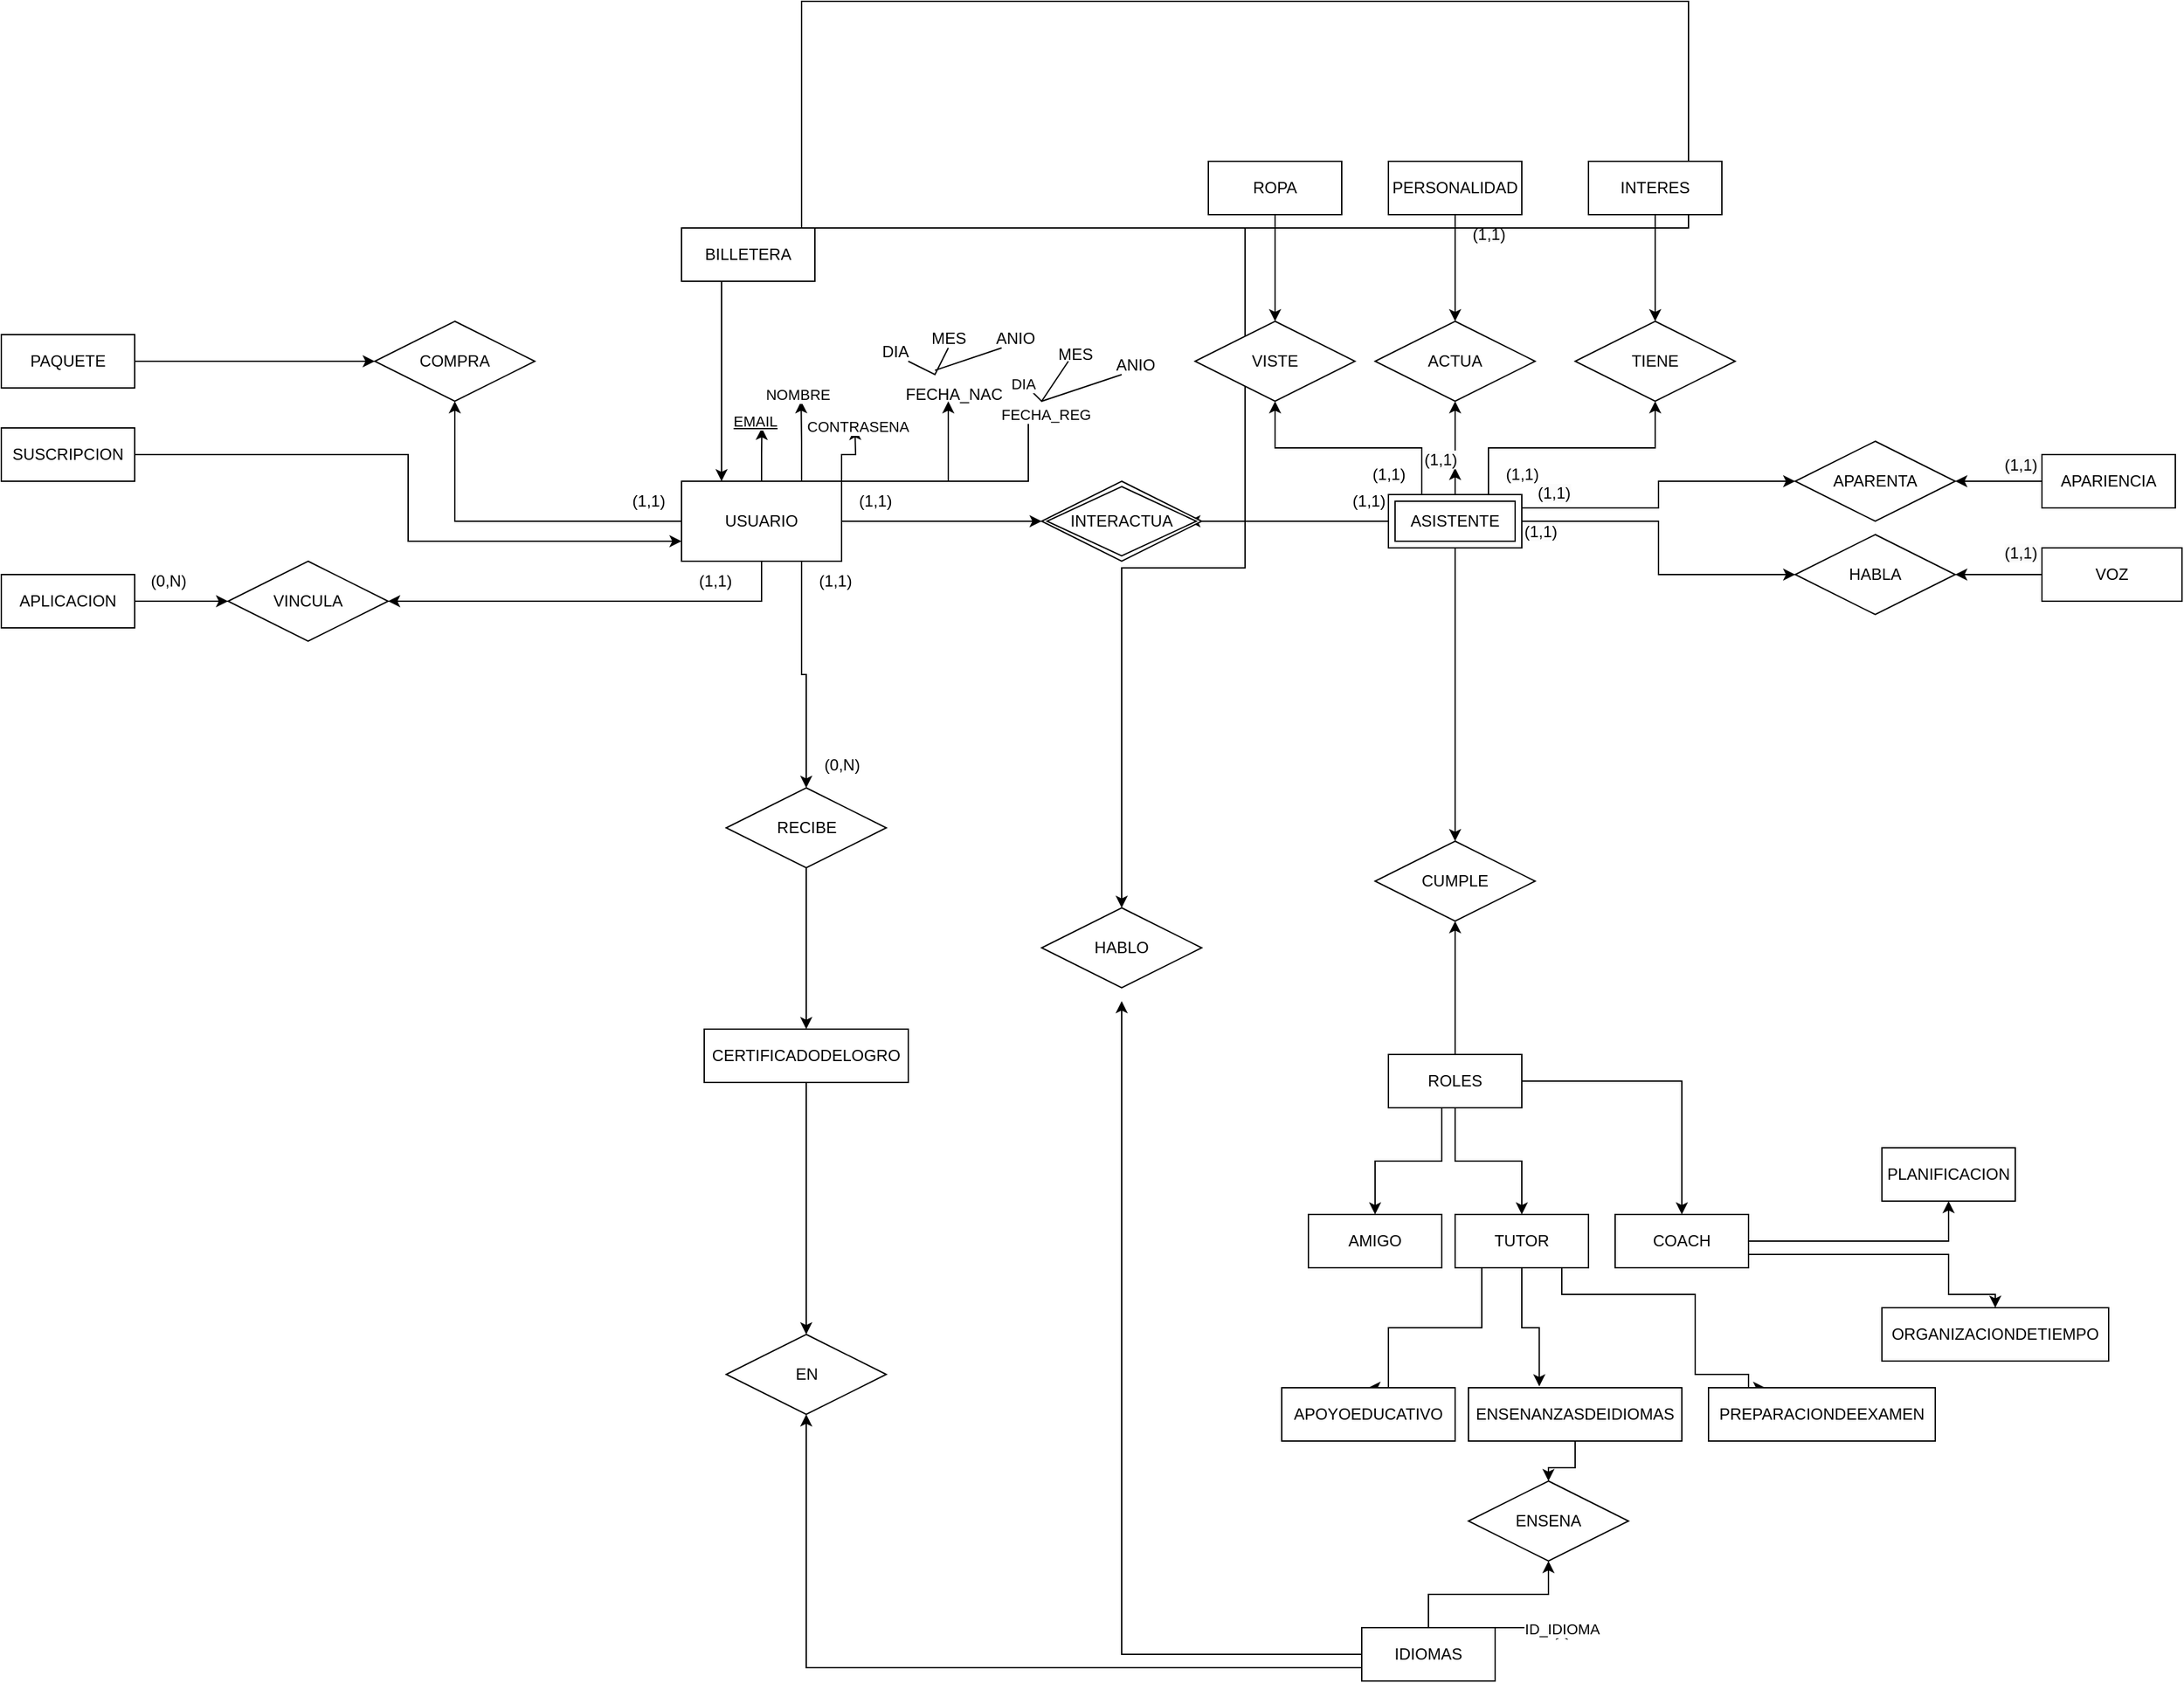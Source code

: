 <mxfile version="24.7.17">
  <diagram id="glA3qfK9mWjWR2VQTb70" name="Page-1">
    <mxGraphModel dx="2368" dy="2855" grid="1" gridSize="10" guides="1" tooltips="1" connect="1" arrows="1" fold="1" page="1" pageScale="1" pageWidth="850" pageHeight="1100" math="0" shadow="0">
      <root>
        <mxCell id="0" />
        <mxCell id="1" parent="0" />
        <mxCell id="zM9PvW_izpmIFjeX6-22-40" style="edgeStyle=orthogonalEdgeStyle;rounded=0;orthogonalLoop=1;jettySize=auto;html=1;entryX=0.5;entryY=0;entryDx=0;entryDy=0;" parent="1" source="zM9PvW_izpmIFjeX6-22-38" target="zM9PvW_izpmIFjeX6-22-39" edge="1">
          <mxGeometry relative="1" as="geometry" />
        </mxCell>
        <mxCell id="zM9PvW_izpmIFjeX6-22-38" value="" style="rounded=0;whiteSpace=wrap;html=1;" parent="1" vertex="1">
          <mxGeometry x="530" y="-1270" width="665" height="170" as="geometry" />
        </mxCell>
        <mxCell id="xiUm4P153vPyHrwuNTw2-10" style="edgeStyle=orthogonalEdgeStyle;rounded=0;orthogonalLoop=1;jettySize=auto;html=1;entryX=0.5;entryY=1;entryDx=0;entryDy=0;" parent="1" source="ocONnjmKs5eY3bMZPwjG-1" target="xiUm4P153vPyHrwuNTw2-8" edge="1">
          <mxGeometry relative="1" as="geometry" />
        </mxCell>
        <mxCell id="zM9PvW_izpmIFjeX6-22-1" style="edgeStyle=orthogonalEdgeStyle;rounded=0;orthogonalLoop=1;jettySize=auto;html=1;" parent="1" source="ocONnjmKs5eY3bMZPwjG-1" target="rTWoYVCPTd-qUIE6REDp-22" edge="1">
          <mxGeometry relative="1" as="geometry" />
        </mxCell>
        <mxCell id="zM9PvW_izpmIFjeX6-22-23" style="edgeStyle=orthogonalEdgeStyle;rounded=0;orthogonalLoop=1;jettySize=auto;html=1;" parent="1" source="ocONnjmKs5eY3bMZPwjG-1" target="xiUm4P153vPyHrwuNTw2-15" edge="1">
          <mxGeometry relative="1" as="geometry">
            <Array as="points">
              <mxPoint x="500" y="-820" />
            </Array>
          </mxGeometry>
        </mxCell>
        <mxCell id="zM9PvW_izpmIFjeX6-22-48" style="edgeStyle=orthogonalEdgeStyle;rounded=0;orthogonalLoop=1;jettySize=auto;html=1;exitX=0.75;exitY=1;exitDx=0;exitDy=0;entryX=0.5;entryY=0;entryDx=0;entryDy=0;" parent="1" source="ocONnjmKs5eY3bMZPwjG-1" target="zM9PvW_izpmIFjeX6-22-47" edge="1">
          <mxGeometry relative="1" as="geometry" />
        </mxCell>
        <mxCell id="kwDu7QGFgfub06rNrpmQ-7" style="edgeStyle=orthogonalEdgeStyle;rounded=0;orthogonalLoop=1;jettySize=auto;html=1;exitX=0.5;exitY=0;exitDx=0;exitDy=0;" edge="1" parent="1" source="ocONnjmKs5eY3bMZPwjG-1">
          <mxGeometry relative="1" as="geometry">
            <mxPoint x="500.235" y="-950" as="targetPoint" />
          </mxGeometry>
        </mxCell>
        <mxCell id="kwDu7QGFgfub06rNrpmQ-8" value="&lt;u&gt;EMAIL&lt;/u&gt;" style="edgeLabel;html=1;align=center;verticalAlign=middle;resizable=0;points=[];" vertex="1" connectable="0" parent="kwDu7QGFgfub06rNrpmQ-7">
          <mxGeometry x="1" y="8" relative="1" as="geometry">
            <mxPoint x="3" y="-6" as="offset" />
          </mxGeometry>
        </mxCell>
        <mxCell id="kwDu7QGFgfub06rNrpmQ-11" style="edgeStyle=orthogonalEdgeStyle;rounded=0;orthogonalLoop=1;jettySize=auto;html=1;exitX=0.75;exitY=0;exitDx=0;exitDy=0;" edge="1" parent="1" source="ocONnjmKs5eY3bMZPwjG-1">
          <mxGeometry relative="1" as="geometry">
            <mxPoint x="529.647" y="-970" as="targetPoint" />
          </mxGeometry>
        </mxCell>
        <mxCell id="kwDu7QGFgfub06rNrpmQ-12" value="NOMBRE" style="edgeLabel;html=1;align=center;verticalAlign=middle;resizable=0;points=[];" vertex="1" connectable="0" parent="kwDu7QGFgfub06rNrpmQ-11">
          <mxGeometry x="1" y="6" relative="1" as="geometry">
            <mxPoint x="3" y="-5" as="offset" />
          </mxGeometry>
        </mxCell>
        <mxCell id="kwDu7QGFgfub06rNrpmQ-13" style="edgeStyle=orthogonalEdgeStyle;rounded=0;orthogonalLoop=1;jettySize=auto;html=1;exitX=1;exitY=0;exitDx=0;exitDy=0;" edge="1" parent="1" source="ocONnjmKs5eY3bMZPwjG-1">
          <mxGeometry relative="1" as="geometry">
            <mxPoint x="570.0" y="-950" as="targetPoint" />
          </mxGeometry>
        </mxCell>
        <mxCell id="kwDu7QGFgfub06rNrpmQ-14" value="CONTRASENA" style="edgeLabel;html=1;align=center;verticalAlign=middle;resizable=0;points=[];" vertex="1" connectable="0" parent="kwDu7QGFgfub06rNrpmQ-13">
          <mxGeometry x="1" y="-2" relative="1" as="geometry">
            <mxPoint y="-1" as="offset" />
          </mxGeometry>
        </mxCell>
        <mxCell id="kwDu7QGFgfub06rNrpmQ-17" style="edgeStyle=orthogonalEdgeStyle;rounded=0;orthogonalLoop=1;jettySize=auto;html=1;exitX=1;exitY=0.25;exitDx=0;exitDy=0;" edge="1" parent="1" source="ocONnjmKs5eY3bMZPwjG-1">
          <mxGeometry relative="1" as="geometry">
            <mxPoint x="640" y="-970" as="targetPoint" />
            <Array as="points">
              <mxPoint x="560" y="-910" />
              <mxPoint x="640" y="-910" />
            </Array>
          </mxGeometry>
        </mxCell>
        <mxCell id="kwDu7QGFgfub06rNrpmQ-26" style="edgeStyle=orthogonalEdgeStyle;rounded=0;orthogonalLoop=1;jettySize=auto;html=1;exitX=1;exitY=0;exitDx=0;exitDy=0;" edge="1" parent="1" source="ocONnjmKs5eY3bMZPwjG-1">
          <mxGeometry relative="1" as="geometry">
            <mxPoint x="710" y="-960" as="targetPoint" />
            <Array as="points">
              <mxPoint x="700" y="-910" />
            </Array>
          </mxGeometry>
        </mxCell>
        <mxCell id="kwDu7QGFgfub06rNrpmQ-27" value="FECHA_REG" style="edgeLabel;html=1;align=center;verticalAlign=middle;resizable=0;points=[];" vertex="1" connectable="0" parent="kwDu7QGFgfub06rNrpmQ-26">
          <mxGeometry x="1" y="-3" relative="1" as="geometry">
            <mxPoint x="3" y="-3" as="offset" />
          </mxGeometry>
        </mxCell>
        <mxCell id="ocONnjmKs5eY3bMZPwjG-1" value="&lt;div&gt;USUARIO&lt;/div&gt;" style="rounded=0;whiteSpace=wrap;html=1;strokeColor=default;" parent="1" vertex="1">
          <mxGeometry x="440" y="-910" width="120" height="60" as="geometry" />
        </mxCell>
        <mxCell id="zM9PvW_izpmIFjeX6-22-10" style="edgeStyle=orthogonalEdgeStyle;rounded=0;orthogonalLoop=1;jettySize=auto;html=1;" parent="1" source="rTWoYVCPTd-qUIE6REDp-21" edge="1">
          <mxGeometry relative="1" as="geometry">
            <mxPoint x="820.0" y="-880" as="targetPoint" />
          </mxGeometry>
        </mxCell>
        <mxCell id="zM9PvW_izpmIFjeX6-22-12" style="edgeStyle=orthogonalEdgeStyle;rounded=0;orthogonalLoop=1;jettySize=auto;html=1;entryX=0.5;entryY=1;entryDx=0;entryDy=0;" parent="1" source="rTWoYVCPTd-qUIE6REDp-21" target="rTWoYVCPTd-qUIE6REDp-53" edge="1">
          <mxGeometry relative="1" as="geometry" />
        </mxCell>
        <mxCell id="zM9PvW_izpmIFjeX6-22-16" style="edgeStyle=orthogonalEdgeStyle;rounded=0;orthogonalLoop=1;jettySize=auto;html=1;" parent="1" source="rTWoYVCPTd-qUIE6REDp-21" edge="1">
          <mxGeometry relative="1" as="geometry">
            <mxPoint x="1020.0" y="-920" as="targetPoint" />
          </mxGeometry>
        </mxCell>
        <mxCell id="zM9PvW_izpmIFjeX6-22-17" style="edgeStyle=orthogonalEdgeStyle;rounded=0;orthogonalLoop=1;jettySize=auto;html=1;exitX=0.75;exitY=0;exitDx=0;exitDy=0;entryX=0.5;entryY=1;entryDx=0;entryDy=0;" parent="1" source="rTWoYVCPTd-qUIE6REDp-21" target="rTWoYVCPTd-qUIE6REDp-50" edge="1">
          <mxGeometry relative="1" as="geometry" />
        </mxCell>
        <mxCell id="zM9PvW_izpmIFjeX6-22-19" style="edgeStyle=orthogonalEdgeStyle;rounded=0;orthogonalLoop=1;jettySize=auto;html=1;exitX=0.25;exitY=0;exitDx=0;exitDy=0;entryX=0.5;entryY=1;entryDx=0;entryDy=0;" parent="1" source="rTWoYVCPTd-qUIE6REDp-21" target="rTWoYVCPTd-qUIE6REDp-46" edge="1">
          <mxGeometry relative="1" as="geometry" />
        </mxCell>
        <mxCell id="zM9PvW_izpmIFjeX6-22-25" style="edgeStyle=orthogonalEdgeStyle;rounded=0;orthogonalLoop=1;jettySize=auto;html=1;exitX=1;exitY=0.25;exitDx=0;exitDy=0;entryX=0;entryY=0.5;entryDx=0;entryDy=0;" parent="1" source="rTWoYVCPTd-qUIE6REDp-21" target="rTWoYVCPTd-qUIE6REDp-42" edge="1">
          <mxGeometry relative="1" as="geometry" />
        </mxCell>
        <mxCell id="zM9PvW_izpmIFjeX6-22-27" style="edgeStyle=orthogonalEdgeStyle;rounded=0;orthogonalLoop=1;jettySize=auto;html=1;entryX=0;entryY=0.5;entryDx=0;entryDy=0;" parent="1" source="rTWoYVCPTd-qUIE6REDp-21" target="rTWoYVCPTd-qUIE6REDp-36" edge="1">
          <mxGeometry relative="1" as="geometry" />
        </mxCell>
        <mxCell id="kwDu7QGFgfub06rNrpmQ-1" style="edgeStyle=orthogonalEdgeStyle;rounded=0;orthogonalLoop=1;jettySize=auto;html=1;entryX=0.5;entryY=0;entryDx=0;entryDy=0;" edge="1" parent="1" source="rTWoYVCPTd-qUIE6REDp-21" target="rTWoYVCPTd-qUIE6REDp-56">
          <mxGeometry relative="1" as="geometry" />
        </mxCell>
        <mxCell id="rTWoYVCPTd-qUIE6REDp-21" value="ASISTENTE" style="shape=ext;margin=3;double=1;whiteSpace=wrap;html=1;align=center;" parent="1" vertex="1">
          <mxGeometry x="970" y="-900" width="100" height="40" as="geometry" />
        </mxCell>
        <mxCell id="rTWoYVCPTd-qUIE6REDp-22" value="INTERACTUA" style="shape=rhombus;double=1;perimeter=rhombusPerimeter;whiteSpace=wrap;html=1;align=center;" parent="1" vertex="1">
          <mxGeometry x="710" y="-910" width="120" height="60" as="geometry" />
        </mxCell>
        <mxCell id="rTWoYVCPTd-qUIE6REDp-59" style="edgeStyle=orthogonalEdgeStyle;rounded=0;orthogonalLoop=1;jettySize=auto;html=1;entryX=0.5;entryY=0;entryDx=0;entryDy=0;" parent="1" source="rTWoYVCPTd-qUIE6REDp-25" target="rTWoYVCPTd-qUIE6REDp-28" edge="1">
          <mxGeometry relative="1" as="geometry">
            <Array as="points">
              <mxPoint x="1010" y="-400" />
              <mxPoint x="960" y="-400" />
            </Array>
          </mxGeometry>
        </mxCell>
        <mxCell id="rTWoYVCPTd-qUIE6REDp-60" style="edgeStyle=orthogonalEdgeStyle;rounded=0;orthogonalLoop=1;jettySize=auto;html=1;entryX=0.5;entryY=0;entryDx=0;entryDy=0;" parent="1" source="rTWoYVCPTd-qUIE6REDp-25" target="rTWoYVCPTd-qUIE6REDp-27" edge="1">
          <mxGeometry relative="1" as="geometry" />
        </mxCell>
        <mxCell id="rTWoYVCPTd-qUIE6REDp-62" style="edgeStyle=orthogonalEdgeStyle;rounded=0;orthogonalLoop=1;jettySize=auto;html=1;entryX=0.5;entryY=0;entryDx=0;entryDy=0;" parent="1" source="rTWoYVCPTd-qUIE6REDp-25" target="rTWoYVCPTd-qUIE6REDp-61" edge="1">
          <mxGeometry relative="1" as="geometry" />
        </mxCell>
        <mxCell id="kwDu7QGFgfub06rNrpmQ-2" style="edgeStyle=orthogonalEdgeStyle;rounded=0;orthogonalLoop=1;jettySize=auto;html=1;entryX=0.5;entryY=1;entryDx=0;entryDy=0;" edge="1" parent="1" source="rTWoYVCPTd-qUIE6REDp-25" target="rTWoYVCPTd-qUIE6REDp-56">
          <mxGeometry relative="1" as="geometry" />
        </mxCell>
        <mxCell id="rTWoYVCPTd-qUIE6REDp-25" value="ROLES" style="whiteSpace=wrap;html=1;align=center;" parent="1" vertex="1">
          <mxGeometry x="970" y="-480" width="100" height="40" as="geometry" />
        </mxCell>
        <mxCell id="rTWoYVCPTd-qUIE6REDp-68" style="edgeStyle=orthogonalEdgeStyle;rounded=0;orthogonalLoop=1;jettySize=auto;html=1;entryX=0.5;entryY=0;entryDx=0;entryDy=0;" parent="1" source="rTWoYVCPTd-qUIE6REDp-27" target="rTWoYVCPTd-qUIE6REDp-67" edge="1">
          <mxGeometry relative="1" as="geometry">
            <Array as="points">
              <mxPoint x="1040" y="-275" />
              <mxPoint x="970" y="-275" />
            </Array>
          </mxGeometry>
        </mxCell>
        <mxCell id="rTWoYVCPTd-qUIE6REDp-70" style="edgeStyle=orthogonalEdgeStyle;rounded=0;orthogonalLoop=1;jettySize=auto;html=1;entryX=0.25;entryY=0;entryDx=0;entryDy=0;" parent="1" source="rTWoYVCPTd-qUIE6REDp-27" target="rTWoYVCPTd-qUIE6REDp-63" edge="1">
          <mxGeometry relative="1" as="geometry">
            <Array as="points">
              <mxPoint x="1100" y="-300" />
              <mxPoint x="1200" y="-300" />
              <mxPoint x="1200" y="-240" />
              <mxPoint x="1240" y="-240" />
              <mxPoint x="1240" y="-230" />
            </Array>
          </mxGeometry>
        </mxCell>
        <mxCell id="rTWoYVCPTd-qUIE6REDp-27" value="TUTOR" style="whiteSpace=wrap;html=1;align=center;" parent="1" vertex="1">
          <mxGeometry x="1020" y="-360" width="100" height="40" as="geometry" />
        </mxCell>
        <mxCell id="rTWoYVCPTd-qUIE6REDp-28" value="AMIGO" style="whiteSpace=wrap;html=1;align=center;" parent="1" vertex="1">
          <mxGeometry x="910" y="-360" width="100" height="40" as="geometry" />
        </mxCell>
        <mxCell id="zM9PvW_izpmIFjeX6-22-26" style="edgeStyle=orthogonalEdgeStyle;rounded=0;orthogonalLoop=1;jettySize=auto;html=1;entryX=1;entryY=0.5;entryDx=0;entryDy=0;" parent="1" source="rTWoYVCPTd-qUIE6REDp-29" target="rTWoYVCPTd-qUIE6REDp-42" edge="1">
          <mxGeometry relative="1" as="geometry" />
        </mxCell>
        <mxCell id="rTWoYVCPTd-qUIE6REDp-29" value="APARIENCIA" style="whiteSpace=wrap;html=1;align=center;" parent="1" vertex="1">
          <mxGeometry x="1460" y="-930" width="100" height="40" as="geometry" />
        </mxCell>
        <mxCell id="zM9PvW_izpmIFjeX6-22-28" style="edgeStyle=orthogonalEdgeStyle;rounded=0;orthogonalLoop=1;jettySize=auto;html=1;entryX=1;entryY=0.5;entryDx=0;entryDy=0;" parent="1" source="rTWoYVCPTd-qUIE6REDp-30" target="rTWoYVCPTd-qUIE6REDp-36" edge="1">
          <mxGeometry relative="1" as="geometry" />
        </mxCell>
        <mxCell id="rTWoYVCPTd-qUIE6REDp-30" value="VOZ" style="whiteSpace=wrap;html=1;align=center;" parent="1" vertex="1">
          <mxGeometry x="1460" y="-860" width="105" height="40" as="geometry" />
        </mxCell>
        <mxCell id="rTWoYVCPTd-qUIE6REDp-54" style="edgeStyle=orthogonalEdgeStyle;rounded=0;orthogonalLoop=1;jettySize=auto;html=1;entryX=0.5;entryY=0;entryDx=0;entryDy=0;" parent="1" source="rTWoYVCPTd-qUIE6REDp-31" target="rTWoYVCPTd-qUIE6REDp-53" edge="1">
          <mxGeometry relative="1" as="geometry" />
        </mxCell>
        <mxCell id="rTWoYVCPTd-qUIE6REDp-31" value="PERSONALIDAD" style="whiteSpace=wrap;html=1;align=center;" parent="1" vertex="1">
          <mxGeometry x="970" y="-1150" width="100" height="40" as="geometry" />
        </mxCell>
        <mxCell id="rTWoYVCPTd-qUIE6REDp-51" style="edgeStyle=orthogonalEdgeStyle;rounded=0;orthogonalLoop=1;jettySize=auto;html=1;entryX=0.5;entryY=0;entryDx=0;entryDy=0;" parent="1" source="rTWoYVCPTd-qUIE6REDp-32" target="rTWoYVCPTd-qUIE6REDp-50" edge="1">
          <mxGeometry relative="1" as="geometry" />
        </mxCell>
        <mxCell id="rTWoYVCPTd-qUIE6REDp-32" value="INTERES" style="whiteSpace=wrap;html=1;align=center;" parent="1" vertex="1">
          <mxGeometry x="1120" y="-1150" width="100" height="40" as="geometry" />
        </mxCell>
        <mxCell id="zM9PvW_izpmIFjeX6-22-36" style="edgeStyle=orthogonalEdgeStyle;rounded=0;orthogonalLoop=1;jettySize=auto;html=1;entryX=0.5;entryY=1;entryDx=0;entryDy=0;" parent="1" source="rTWoYVCPTd-qUIE6REDp-33" target="rTWoYVCPTd-qUIE6REDp-73" edge="1">
          <mxGeometry relative="1" as="geometry" />
        </mxCell>
        <mxCell id="zM9PvW_izpmIFjeX6-22-46" style="edgeStyle=orthogonalEdgeStyle;rounded=0;orthogonalLoop=1;jettySize=auto;html=1;exitX=0;exitY=0.75;exitDx=0;exitDy=0;entryX=0.5;entryY=1;entryDx=0;entryDy=0;" parent="1" source="rTWoYVCPTd-qUIE6REDp-33" target="zM9PvW_izpmIFjeX6-22-43" edge="1">
          <mxGeometry relative="1" as="geometry" />
        </mxCell>
        <mxCell id="kwDu7QGFgfub06rNrpmQ-3" style="edgeStyle=orthogonalEdgeStyle;rounded=0;orthogonalLoop=1;jettySize=auto;html=1;" edge="1" parent="1" source="rTWoYVCPTd-qUIE6REDp-33">
          <mxGeometry relative="1" as="geometry">
            <mxPoint x="1100.0" y="-50" as="targetPoint" />
            <Array as="points">
              <mxPoint x="1075" y="-50" />
              <mxPoint x="1100" y="-49" />
            </Array>
          </mxGeometry>
        </mxCell>
        <mxCell id="kwDu7QGFgfub06rNrpmQ-4" value="ID_IDIOMA" style="edgeLabel;html=1;align=center;verticalAlign=middle;resizable=0;points=[];" vertex="1" connectable="0" parent="kwDu7QGFgfub06rNrpmQ-3">
          <mxGeometry x="0.966" relative="1" as="geometry">
            <mxPoint as="offset" />
          </mxGeometry>
        </mxCell>
        <mxCell id="rTWoYVCPTd-qUIE6REDp-33" value="IDIOMAS" style="whiteSpace=wrap;html=1;align=center;" parent="1" vertex="1">
          <mxGeometry x="950" y="-50" width="100" height="40" as="geometry" />
        </mxCell>
        <mxCell id="zM9PvW_izpmIFjeX6-22-18" style="edgeStyle=orthogonalEdgeStyle;rounded=0;orthogonalLoop=1;jettySize=auto;html=1;entryX=0.5;entryY=0;entryDx=0;entryDy=0;" parent="1" source="rTWoYVCPTd-qUIE6REDp-34" target="rTWoYVCPTd-qUIE6REDp-46" edge="1">
          <mxGeometry relative="1" as="geometry" />
        </mxCell>
        <mxCell id="rTWoYVCPTd-qUIE6REDp-34" value="ROPA" style="whiteSpace=wrap;html=1;align=center;" parent="1" vertex="1">
          <mxGeometry x="835" y="-1150" width="100" height="40" as="geometry" />
        </mxCell>
        <mxCell id="rTWoYVCPTd-qUIE6REDp-36" value="HABLA" style="shape=rhombus;perimeter=rhombusPerimeter;whiteSpace=wrap;html=1;align=center;" parent="1" vertex="1">
          <mxGeometry x="1275" y="-870" width="120" height="60" as="geometry" />
        </mxCell>
        <mxCell id="rTWoYVCPTd-qUIE6REDp-42" value="APARENTA" style="shape=rhombus;perimeter=rhombusPerimeter;whiteSpace=wrap;html=1;align=center;" parent="1" vertex="1">
          <mxGeometry x="1275" y="-940" width="120" height="60" as="geometry" />
        </mxCell>
        <mxCell id="rTWoYVCPTd-qUIE6REDp-46" value="VISTE" style="shape=rhombus;perimeter=rhombusPerimeter;whiteSpace=wrap;html=1;align=center;" parent="1" vertex="1">
          <mxGeometry x="825" y="-1030" width="120" height="60" as="geometry" />
        </mxCell>
        <mxCell id="rTWoYVCPTd-qUIE6REDp-50" value="TIENE" style="shape=rhombus;perimeter=rhombusPerimeter;whiteSpace=wrap;html=1;align=center;" parent="1" vertex="1">
          <mxGeometry x="1110" y="-1030" width="120" height="60" as="geometry" />
        </mxCell>
        <mxCell id="rTWoYVCPTd-qUIE6REDp-53" value="ACTUA" style="shape=rhombus;perimeter=rhombusPerimeter;whiteSpace=wrap;html=1;align=center;" parent="1" vertex="1">
          <mxGeometry x="960" y="-1030" width="120" height="60" as="geometry" />
        </mxCell>
        <mxCell id="rTWoYVCPTd-qUIE6REDp-56" value="CUMPLE" style="shape=rhombus;perimeter=rhombusPerimeter;whiteSpace=wrap;html=1;align=center;" parent="1" vertex="1">
          <mxGeometry x="960" y="-640" width="120" height="60" as="geometry" />
        </mxCell>
        <mxCell id="rTWoYVCPTd-qUIE6REDp-71" style="edgeStyle=orthogonalEdgeStyle;rounded=0;orthogonalLoop=1;jettySize=auto;html=1;" parent="1" source="rTWoYVCPTd-qUIE6REDp-61" target="rTWoYVCPTd-qUIE6REDp-65" edge="1">
          <mxGeometry relative="1" as="geometry" />
        </mxCell>
        <mxCell id="rTWoYVCPTd-qUIE6REDp-72" style="edgeStyle=orthogonalEdgeStyle;rounded=0;orthogonalLoop=1;jettySize=auto;html=1;entryX=0.5;entryY=0;entryDx=0;entryDy=0;" parent="1" source="rTWoYVCPTd-qUIE6REDp-61" target="rTWoYVCPTd-qUIE6REDp-64" edge="1">
          <mxGeometry relative="1" as="geometry">
            <Array as="points">
              <mxPoint x="1390" y="-330" />
              <mxPoint x="1390" y="-300" />
              <mxPoint x="1425" y="-300" />
            </Array>
          </mxGeometry>
        </mxCell>
        <mxCell id="rTWoYVCPTd-qUIE6REDp-61" value="COACH" style="whiteSpace=wrap;html=1;align=center;" parent="1" vertex="1">
          <mxGeometry x="1140" y="-360" width="100" height="40" as="geometry" />
        </mxCell>
        <mxCell id="rTWoYVCPTd-qUIE6REDp-63" value="PREPARACIONDEEXAMEN" style="whiteSpace=wrap;html=1;align=center;" parent="1" vertex="1">
          <mxGeometry x="1210" y="-230" width="170" height="40" as="geometry" />
        </mxCell>
        <mxCell id="rTWoYVCPTd-qUIE6REDp-64" value="ORGANIZACIONDETIEMPO" style="whiteSpace=wrap;html=1;align=center;" parent="1" vertex="1">
          <mxGeometry x="1340" y="-290" width="170" height="40" as="geometry" />
        </mxCell>
        <mxCell id="rTWoYVCPTd-qUIE6REDp-65" value="PLANIFICACION" style="whiteSpace=wrap;html=1;align=center;" parent="1" vertex="1">
          <mxGeometry x="1340" y="-410" width="100" height="40" as="geometry" />
        </mxCell>
        <mxCell id="rTWoYVCPTd-qUIE6REDp-74" style="edgeStyle=orthogonalEdgeStyle;rounded=0;orthogonalLoop=1;jettySize=auto;html=1;entryX=0.5;entryY=0;entryDx=0;entryDy=0;" parent="1" source="rTWoYVCPTd-qUIE6REDp-66" target="rTWoYVCPTd-qUIE6REDp-73" edge="1">
          <mxGeometry relative="1" as="geometry" />
        </mxCell>
        <mxCell id="rTWoYVCPTd-qUIE6REDp-66" value="ENSENANZASDEIDIOMAS" style="whiteSpace=wrap;html=1;align=center;" parent="1" vertex="1">
          <mxGeometry x="1030" y="-230" width="160" height="40" as="geometry" />
        </mxCell>
        <mxCell id="rTWoYVCPTd-qUIE6REDp-67" value="APOYOEDUCATIVO" style="whiteSpace=wrap;html=1;align=center;" parent="1" vertex="1">
          <mxGeometry x="890" y="-230" width="130" height="40" as="geometry" />
        </mxCell>
        <mxCell id="rTWoYVCPTd-qUIE6REDp-69" style="edgeStyle=orthogonalEdgeStyle;rounded=0;orthogonalLoop=1;jettySize=auto;html=1;entryX=0.332;entryY=-0.025;entryDx=0;entryDy=0;entryPerimeter=0;" parent="1" source="rTWoYVCPTd-qUIE6REDp-27" target="rTWoYVCPTd-qUIE6REDp-66" edge="1">
          <mxGeometry relative="1" as="geometry" />
        </mxCell>
        <mxCell id="rTWoYVCPTd-qUIE6REDp-73" value="ENSENA" style="shape=rhombus;perimeter=rhombusPerimeter;whiteSpace=wrap;html=1;align=center;" parent="1" vertex="1">
          <mxGeometry x="1030" y="-160" width="120" height="60" as="geometry" />
        </mxCell>
        <mxCell id="xiUm4P153vPyHrwuNTw2-13" style="edgeStyle=orthogonalEdgeStyle;rounded=0;orthogonalLoop=1;jettySize=auto;html=1;entryX=0.25;entryY=0;entryDx=0;entryDy=0;" parent="1" source="xiUm4P153vPyHrwuNTw2-2" target="ocONnjmKs5eY3bMZPwjG-1" edge="1">
          <mxGeometry relative="1" as="geometry">
            <Array as="points">
              <mxPoint x="470" y="-1040" />
              <mxPoint x="470" y="-1040" />
            </Array>
          </mxGeometry>
        </mxCell>
        <mxCell id="xiUm4P153vPyHrwuNTw2-2" value="BILLETERA" style="whiteSpace=wrap;html=1;align=center;" parent="1" vertex="1">
          <mxGeometry x="440" y="-1100" width="100" height="40" as="geometry" />
        </mxCell>
        <mxCell id="xiUm4P153vPyHrwuNTw2-12" style="edgeStyle=orthogonalEdgeStyle;rounded=0;orthogonalLoop=1;jettySize=auto;html=1;entryX=0;entryY=0.75;entryDx=0;entryDy=0;" parent="1" source="xiUm4P153vPyHrwuNTw2-5" target="ocONnjmKs5eY3bMZPwjG-1" edge="1">
          <mxGeometry relative="1" as="geometry" />
        </mxCell>
        <mxCell id="xiUm4P153vPyHrwuNTw2-5" value="SUSCRIPCION" style="whiteSpace=wrap;html=1;align=center;" parent="1" vertex="1">
          <mxGeometry x="-70" y="-950" width="100" height="40" as="geometry" />
        </mxCell>
        <mxCell id="xiUm4P153vPyHrwuNTw2-9" style="edgeStyle=orthogonalEdgeStyle;rounded=0;orthogonalLoop=1;jettySize=auto;html=1;" parent="1" source="xiUm4P153vPyHrwuNTw2-6" target="xiUm4P153vPyHrwuNTw2-8" edge="1">
          <mxGeometry relative="1" as="geometry" />
        </mxCell>
        <mxCell id="xiUm4P153vPyHrwuNTw2-6" value="PAQUETE" style="whiteSpace=wrap;html=1;align=center;" parent="1" vertex="1">
          <mxGeometry x="-70" y="-1020" width="100" height="40" as="geometry" />
        </mxCell>
        <mxCell id="xiUm4P153vPyHrwuNTw2-8" value="COMPRA" style="shape=rhombus;perimeter=rhombusPerimeter;whiteSpace=wrap;html=1;align=center;" parent="1" vertex="1">
          <mxGeometry x="210" y="-1030" width="120" height="60" as="geometry" />
        </mxCell>
        <mxCell id="xiUm4P153vPyHrwuNTw2-17" style="edgeStyle=orthogonalEdgeStyle;rounded=0;orthogonalLoop=1;jettySize=auto;html=1;entryX=0;entryY=0.5;entryDx=0;entryDy=0;" parent="1" source="xiUm4P153vPyHrwuNTw2-14" target="xiUm4P153vPyHrwuNTw2-15" edge="1">
          <mxGeometry relative="1" as="geometry" />
        </mxCell>
        <mxCell id="xiUm4P153vPyHrwuNTw2-14" value="APLICACION" style="whiteSpace=wrap;html=1;align=center;" parent="1" vertex="1">
          <mxGeometry x="-70" y="-840" width="100" height="40" as="geometry" />
        </mxCell>
        <mxCell id="xiUm4P153vPyHrwuNTw2-15" value="VINCULA" style="shape=rhombus;perimeter=rhombusPerimeter;whiteSpace=wrap;html=1;align=center;" parent="1" vertex="1">
          <mxGeometry x="100" y="-850" width="120" height="60" as="geometry" />
        </mxCell>
        <mxCell id="zM9PvW_izpmIFjeX6-22-2" value="(1,1)" style="text;html=1;align=center;verticalAlign=middle;resizable=0;points=[];autosize=1;strokeColor=none;fillColor=none;" parent="1" vertex="1">
          <mxGeometry x="560" y="-910" width="50" height="30" as="geometry" />
        </mxCell>
        <mxCell id="zM9PvW_izpmIFjeX6-22-3" value="(1,1)" style="text;html=1;align=center;verticalAlign=middle;resizable=0;points=[];autosize=1;strokeColor=none;fillColor=none;" parent="1" vertex="1">
          <mxGeometry x="390" y="-910" width="50" height="30" as="geometry" />
        </mxCell>
        <mxCell id="zM9PvW_izpmIFjeX6-22-8" value="(1,1)" style="text;html=1;align=center;verticalAlign=middle;resizable=0;points=[];autosize=1;strokeColor=none;fillColor=none;" parent="1" vertex="1">
          <mxGeometry x="440" y="-850" width="50" height="30" as="geometry" />
        </mxCell>
        <mxCell id="zM9PvW_izpmIFjeX6-22-9" value="(0,N)" style="text;html=1;align=center;verticalAlign=middle;resizable=0;points=[];autosize=1;strokeColor=none;fillColor=none;" parent="1" vertex="1">
          <mxGeometry x="30" y="-850" width="50" height="30" as="geometry" />
        </mxCell>
        <mxCell id="zM9PvW_izpmIFjeX6-22-11" value="(1,1)" style="text;html=1;align=center;verticalAlign=middle;resizable=0;points=[];autosize=1;strokeColor=none;fillColor=none;" parent="1" vertex="1">
          <mxGeometry x="930" y="-910" width="50" height="30" as="geometry" />
        </mxCell>
        <mxCell id="zM9PvW_izpmIFjeX6-22-13" value="(1,1)" style="text;html=1;align=center;verticalAlign=middle;resizable=0;points=[];autosize=1;strokeColor=none;fillColor=none;" parent="1" vertex="1">
          <mxGeometry x="1020" y="-1110" width="50" height="30" as="geometry" />
        </mxCell>
        <mxCell id="zM9PvW_izpmIFjeX6-22-20" value="(1,1)" style="text;html=1;align=center;verticalAlign=middle;resizable=0;points=[];autosize=1;strokeColor=none;fillColor=none;" parent="1" vertex="1">
          <mxGeometry x="945" y="-930" width="50" height="30" as="geometry" />
        </mxCell>
        <mxCell id="zM9PvW_izpmIFjeX6-22-21" value="(1,1)" style="text;html=1;align=center;verticalAlign=middle;resizable=0;points=[];autosize=1;strokeColor=none;fillColor=none;" parent="1" vertex="1">
          <mxGeometry x="1045" y="-930" width="50" height="30" as="geometry" />
        </mxCell>
        <mxCell id="zM9PvW_izpmIFjeX6-22-31" value="&lt;span style=&quot;color: rgb(0, 0, 0); font-family: Helvetica; font-size: 12px; font-style: normal; font-variant-ligatures: normal; font-variant-caps: normal; font-weight: 400; letter-spacing: normal; orphans: 2; text-align: center; text-indent: 0px; text-transform: none; widows: 2; word-spacing: 0px; -webkit-text-stroke-width: 0px; white-space: nowrap; background-color: rgb(251, 251, 251); text-decoration-thickness: initial; text-decoration-style: initial; text-decoration-color: initial; display: inline !important; float: none;&quot;&gt;(1,1)&lt;/span&gt;" style="text;whiteSpace=wrap;html=1;" parent="1" vertex="1">
          <mxGeometry x="1430" y="-870" width="60" height="40" as="geometry" />
        </mxCell>
        <mxCell id="zM9PvW_izpmIFjeX6-22-32" value="&#xa;&lt;span style=&quot;color: rgb(0, 0, 0); font-family: Helvetica; font-size: 12px; font-style: normal; font-variant-ligatures: normal; font-variant-caps: normal; font-weight: 400; letter-spacing: normal; orphans: 2; text-align: center; text-indent: 0px; text-transform: none; widows: 2; word-spacing: 0px; -webkit-text-stroke-width: 0px; white-space: nowrap; background-color: rgb(251, 251, 251); text-decoration-thickness: initial; text-decoration-style: initial; text-decoration-color: initial; display: inline !important; float: none;&quot;&gt;(1,1)&lt;/span&gt;&#xa;&#xa;" style="text;whiteSpace=wrap;html=1;" parent="1" vertex="1">
          <mxGeometry x="1070" y="-900" width="60" height="40" as="geometry" />
        </mxCell>
        <mxCell id="zM9PvW_izpmIFjeX6-22-33" value="&lt;span style=&quot;color: rgb(0, 0, 0); font-family: Helvetica; font-size: 12px; font-style: normal; font-variant-ligatures: normal; font-variant-caps: normal; font-weight: 400; letter-spacing: normal; orphans: 2; text-align: center; text-indent: 0px; text-transform: none; widows: 2; word-spacing: 0px; -webkit-text-stroke-width: 0px; white-space: nowrap; background-color: rgb(251, 251, 251); text-decoration-thickness: initial; text-decoration-style: initial; text-decoration-color: initial; display: inline !important; float: none;&quot;&gt;(1,1)&lt;/span&gt;" style="text;whiteSpace=wrap;html=1;" parent="1" vertex="1">
          <mxGeometry x="1080" y="-915" width="60" height="40" as="geometry" />
        </mxCell>
        <mxCell id="zM9PvW_izpmIFjeX6-22-34" value="&#xa;&lt;span style=&quot;color: rgb(0, 0, 0); font-family: Helvetica; font-size: 12px; font-style: normal; font-variant-ligatures: normal; font-variant-caps: normal; font-weight: 400; letter-spacing: normal; orphans: 2; text-align: center; text-indent: 0px; text-transform: none; widows: 2; word-spacing: 0px; -webkit-text-stroke-width: 0px; white-space: nowrap; background-color: rgb(251, 251, 251); text-decoration-thickness: initial; text-decoration-style: initial; text-decoration-color: initial; display: inline !important; float: none;&quot;&gt;(1,1)&lt;/span&gt;&#xa;&#xa;" style="text;whiteSpace=wrap;html=1;" parent="1" vertex="1">
          <mxGeometry x="1430" y="-950" width="60" height="40" as="geometry" />
        </mxCell>
        <mxCell id="zM9PvW_izpmIFjeX6-22-35" value="&lt;span style=&quot;color: rgb(0, 0, 0); font-family: Helvetica; font-size: 12px; font-style: normal; font-variant-ligatures: normal; font-variant-caps: normal; font-weight: 400; letter-spacing: normal; orphans: 2; text-align: center; text-indent: 0px; text-transform: none; widows: 2; word-spacing: 0px; -webkit-text-stroke-width: 0px; white-space: nowrap; background-color: rgb(251, 251, 251); text-decoration-thickness: initial; text-decoration-style: initial; text-decoration-color: initial; display: inline !important; float: none;&quot;&gt;(1,1)&lt;/span&gt;" style="text;whiteSpace=wrap;html=1;" parent="1" vertex="1">
          <mxGeometry x="995" y="-940" width="60" height="40" as="geometry" />
        </mxCell>
        <mxCell id="zM9PvW_izpmIFjeX6-22-39" value="HABLO" style="shape=rhombus;perimeter=rhombusPerimeter;whiteSpace=wrap;html=1;align=center;" parent="1" vertex="1">
          <mxGeometry x="710" y="-590" width="120" height="60" as="geometry" />
        </mxCell>
        <mxCell id="zM9PvW_izpmIFjeX6-22-41" style="edgeStyle=orthogonalEdgeStyle;rounded=0;orthogonalLoop=1;jettySize=auto;html=1;entryX=0.5;entryY=1.167;entryDx=0;entryDy=0;entryPerimeter=0;" parent="1" source="rTWoYVCPTd-qUIE6REDp-33" target="zM9PvW_izpmIFjeX6-22-39" edge="1">
          <mxGeometry relative="1" as="geometry" />
        </mxCell>
        <mxCell id="zM9PvW_izpmIFjeX6-22-44" style="edgeStyle=orthogonalEdgeStyle;rounded=0;orthogonalLoop=1;jettySize=auto;html=1;entryX=0.5;entryY=0;entryDx=0;entryDy=0;" parent="1" source="zM9PvW_izpmIFjeX6-22-42" target="zM9PvW_izpmIFjeX6-22-43" edge="1">
          <mxGeometry relative="1" as="geometry" />
        </mxCell>
        <mxCell id="zM9PvW_izpmIFjeX6-22-42" value="CERTIFICADODELOGRO" style="whiteSpace=wrap;html=1;align=center;" parent="1" vertex="1">
          <mxGeometry x="457" y="-499" width="153" height="40" as="geometry" />
        </mxCell>
        <mxCell id="zM9PvW_izpmIFjeX6-22-43" value="EN" style="shape=rhombus;perimeter=rhombusPerimeter;whiteSpace=wrap;html=1;align=center;" parent="1" vertex="1">
          <mxGeometry x="473.5" y="-270" width="120" height="60" as="geometry" />
        </mxCell>
        <mxCell id="zM9PvW_izpmIFjeX6-22-49" style="edgeStyle=orthogonalEdgeStyle;rounded=0;orthogonalLoop=1;jettySize=auto;html=1;entryX=0.5;entryY=0;entryDx=0;entryDy=0;" parent="1" source="zM9PvW_izpmIFjeX6-22-47" target="zM9PvW_izpmIFjeX6-22-42" edge="1">
          <mxGeometry relative="1" as="geometry" />
        </mxCell>
        <mxCell id="zM9PvW_izpmIFjeX6-22-47" value="RECIBE" style="shape=rhombus;perimeter=rhombusPerimeter;whiteSpace=wrap;html=1;align=center;" parent="1" vertex="1">
          <mxGeometry x="473.5" y="-680" width="120" height="60" as="geometry" />
        </mxCell>
        <mxCell id="zM9PvW_izpmIFjeX6-22-50" value="(1,1)" style="text;html=1;align=center;verticalAlign=middle;resizable=0;points=[];autosize=1;strokeColor=none;fillColor=none;" parent="1" vertex="1">
          <mxGeometry x="530" y="-850" width="50" height="30" as="geometry" />
        </mxCell>
        <mxCell id="zM9PvW_izpmIFjeX6-22-51" value="(0,N)" style="text;html=1;align=center;verticalAlign=middle;resizable=0;points=[];autosize=1;strokeColor=none;fillColor=none;" parent="1" vertex="1">
          <mxGeometry x="535" y="-712" width="50" height="30" as="geometry" />
        </mxCell>
        <mxCell id="kwDu7QGFgfub06rNrpmQ-18" value="FECHA_NAC" style="text;html=1;align=center;verticalAlign=middle;resizable=0;points=[];autosize=1;strokeColor=none;fillColor=none;" vertex="1" parent="1">
          <mxGeometry x="593.5" y="-990" width="100" height="30" as="geometry" />
        </mxCell>
        <mxCell id="kwDu7QGFgfub06rNrpmQ-19" value="" style="endArrow=none;html=1;rounded=0;" edge="1" parent="1">
          <mxGeometry relative="1" as="geometry">
            <mxPoint x="610" y="-1000" as="sourcePoint" />
            <mxPoint x="640" y="-1010" as="targetPoint" />
            <Array as="points">
              <mxPoint x="630" y="-990" />
            </Array>
          </mxGeometry>
        </mxCell>
        <mxCell id="kwDu7QGFgfub06rNrpmQ-20" value="DIA" style="text;html=1;align=center;verticalAlign=middle;resizable=0;points=[];autosize=1;strokeColor=none;fillColor=none;" vertex="1" parent="1">
          <mxGeometry x="580" y="-1022" width="40" height="30" as="geometry" />
        </mxCell>
        <mxCell id="kwDu7QGFgfub06rNrpmQ-21" value="MES" style="text;html=1;align=center;verticalAlign=middle;resizable=0;points=[];autosize=1;strokeColor=none;fillColor=none;" vertex="1" parent="1">
          <mxGeometry x="615" y="-1032" width="50" height="30" as="geometry" />
        </mxCell>
        <mxCell id="kwDu7QGFgfub06rNrpmQ-24" value="" style="endArrow=none;html=1;rounded=0;" edge="1" parent="1">
          <mxGeometry relative="1" as="geometry">
            <mxPoint x="630" y="-993.18" as="sourcePoint" />
            <mxPoint x="680" y="-1010" as="targetPoint" />
          </mxGeometry>
        </mxCell>
        <mxCell id="kwDu7QGFgfub06rNrpmQ-25" value="ANIO" style="text;html=1;align=center;verticalAlign=middle;resizable=0;points=[];autosize=1;strokeColor=none;fillColor=none;" vertex="1" parent="1">
          <mxGeometry x="665" y="-1032" width="50" height="30" as="geometry" />
        </mxCell>
        <mxCell id="kwDu7QGFgfub06rNrpmQ-28" value="" style="endArrow=none;html=1;rounded=0;" edge="1" parent="1">
          <mxGeometry relative="1" as="geometry">
            <mxPoint x="700" y="-980" as="sourcePoint" />
            <mxPoint x="730" y="-1000" as="targetPoint" />
            <Array as="points">
              <mxPoint x="710" y="-970" />
            </Array>
          </mxGeometry>
        </mxCell>
        <mxCell id="kwDu7QGFgfub06rNrpmQ-30" value="DIA" style="edgeLabel;html=1;align=center;verticalAlign=middle;resizable=0;points=[];" vertex="1" connectable="0" parent="kwDu7QGFgfub06rNrpmQ-28">
          <mxGeometry x="-1" y="-6" relative="1" as="geometry">
            <mxPoint y="-7" as="offset" />
          </mxGeometry>
        </mxCell>
        <mxCell id="kwDu7QGFgfub06rNrpmQ-29" value="MES" style="text;html=1;align=center;verticalAlign=middle;resizable=0;points=[];autosize=1;strokeColor=none;fillColor=none;" vertex="1" parent="1">
          <mxGeometry x="710" y="-1020" width="50" height="30" as="geometry" />
        </mxCell>
        <mxCell id="kwDu7QGFgfub06rNrpmQ-31" value="" style="endArrow=none;html=1;rounded=0;" edge="1" parent="1">
          <mxGeometry relative="1" as="geometry">
            <mxPoint x="770" y="-990" as="sourcePoint" />
            <mxPoint x="710" y="-970" as="targetPoint" />
          </mxGeometry>
        </mxCell>
        <mxCell id="kwDu7QGFgfub06rNrpmQ-32" value="ANIO" style="text;html=1;align=center;verticalAlign=middle;resizable=0;points=[];autosize=1;strokeColor=none;fillColor=none;" vertex="1" parent="1">
          <mxGeometry x="755" y="-1012" width="50" height="30" as="geometry" />
        </mxCell>
      </root>
    </mxGraphModel>
  </diagram>
</mxfile>
